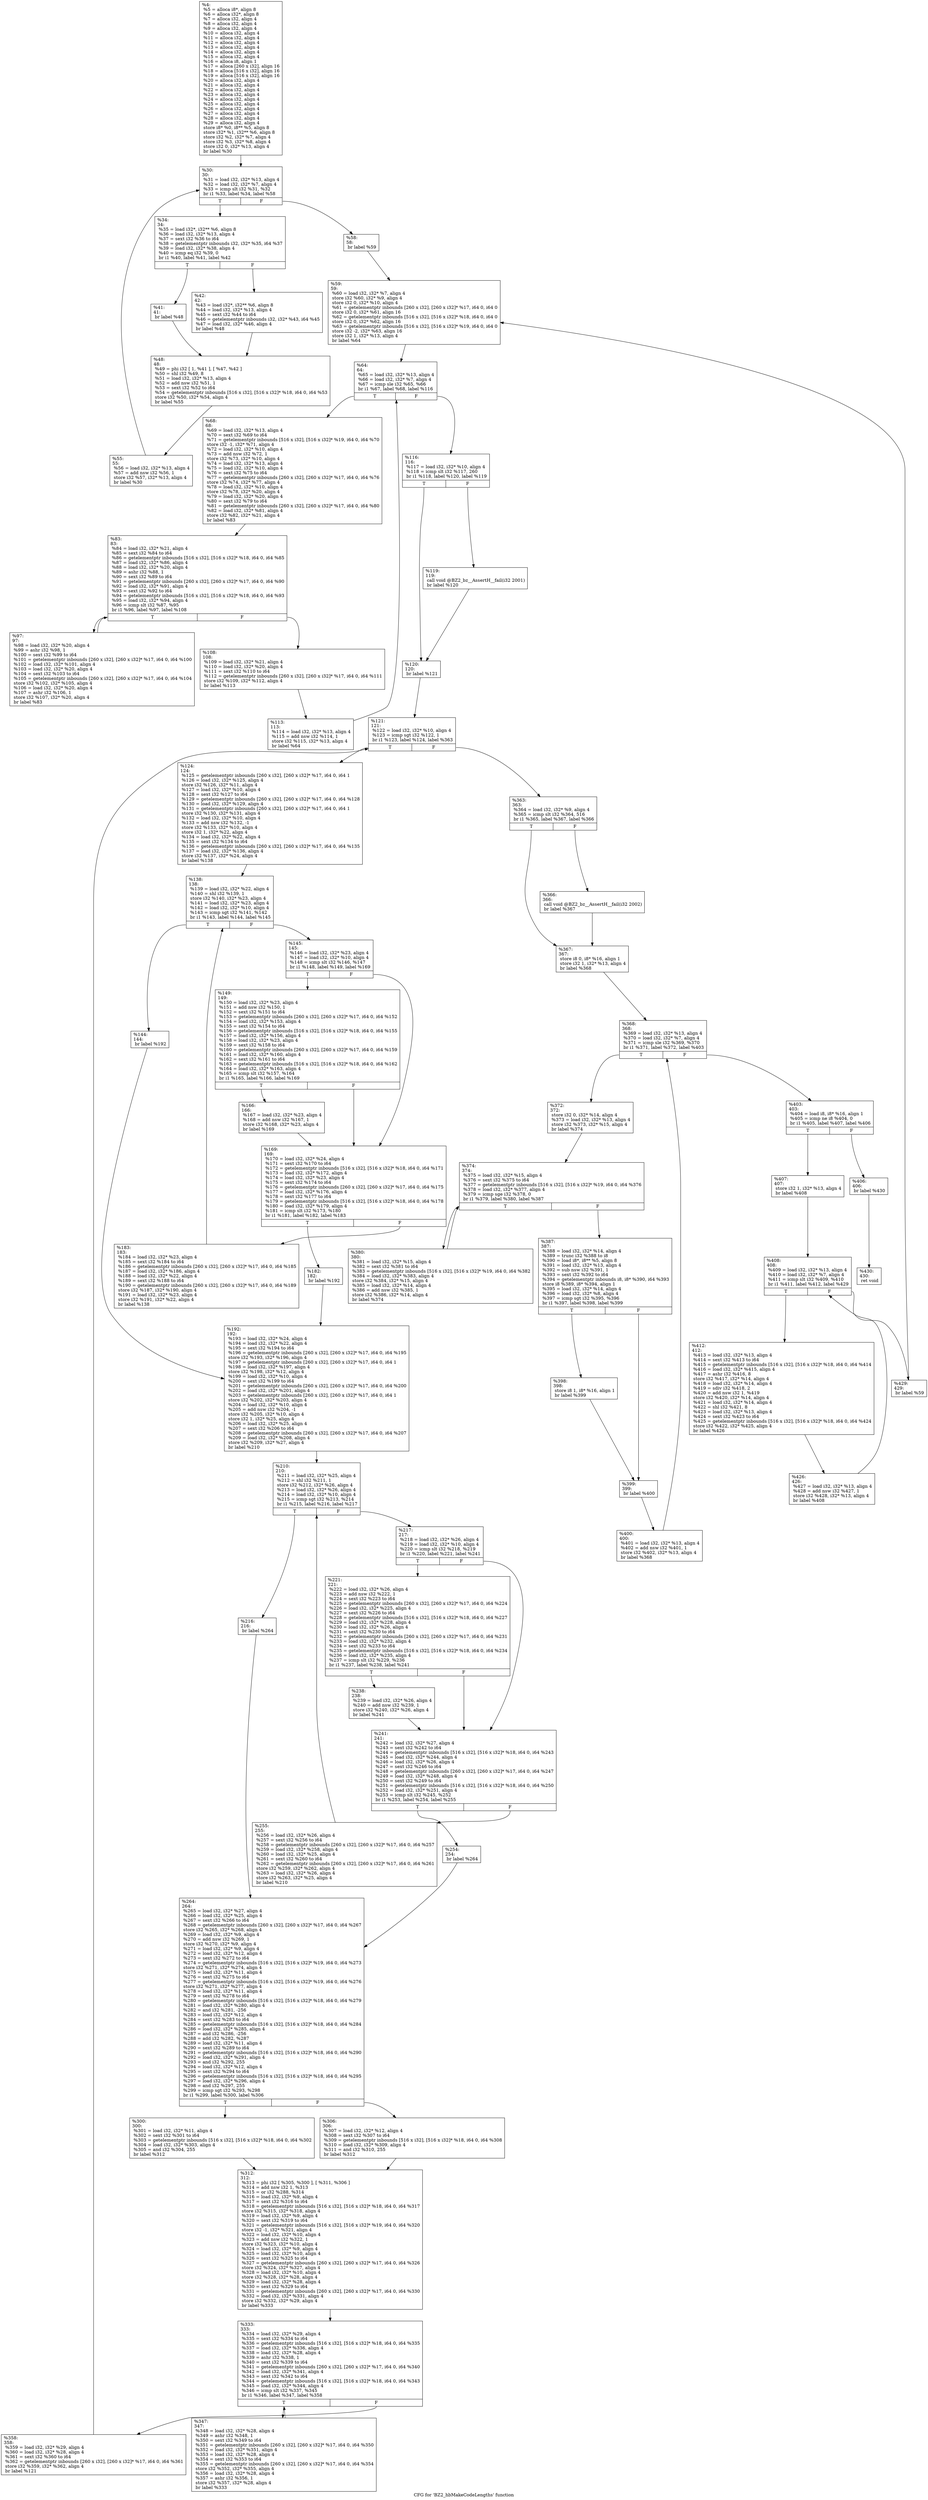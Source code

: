 digraph "CFG for 'BZ2_hbMakeCodeLengths' function" {
	label="CFG for 'BZ2_hbMakeCodeLengths' function";

	Node0xf8b0f0 [shape=record,label="{%4:\l  %5 = alloca i8*, align 8\l  %6 = alloca i32*, align 8\l  %7 = alloca i32, align 4\l  %8 = alloca i32, align 4\l  %9 = alloca i32, align 4\l  %10 = alloca i32, align 4\l  %11 = alloca i32, align 4\l  %12 = alloca i32, align 4\l  %13 = alloca i32, align 4\l  %14 = alloca i32, align 4\l  %15 = alloca i32, align 4\l  %16 = alloca i8, align 1\l  %17 = alloca [260 x i32], align 16\l  %18 = alloca [516 x i32], align 16\l  %19 = alloca [516 x i32], align 16\l  %20 = alloca i32, align 4\l  %21 = alloca i32, align 4\l  %22 = alloca i32, align 4\l  %23 = alloca i32, align 4\l  %24 = alloca i32, align 4\l  %25 = alloca i32, align 4\l  %26 = alloca i32, align 4\l  %27 = alloca i32, align 4\l  %28 = alloca i32, align 4\l  %29 = alloca i32, align 4\l  store i8* %0, i8** %5, align 8\l  store i32* %1, i32** %6, align 8\l  store i32 %2, i32* %7, align 4\l  store i32 %3, i32* %8, align 4\l  store i32 0, i32* %13, align 4\l  br label %30\l}"];
	Node0xf8b0f0 -> Node0xf8b140;
	Node0xf8b140 [shape=record,label="{%30:\l30:                                               \l  %31 = load i32, i32* %13, align 4\l  %32 = load i32, i32* %7, align 4\l  %33 = icmp slt i32 %31, %32\l  br i1 %33, label %34, label %58\l|{<s0>T|<s1>F}}"];
	Node0xf8b140:s0 -> Node0xf8bf90;
	Node0xf8b140:s1 -> Node0xf8bfe0;
	Node0xf8bf90 [shape=record,label="{%34:\l34:                                               \l  %35 = load i32*, i32** %6, align 8\l  %36 = load i32, i32* %13, align 4\l  %37 = sext i32 %36 to i64\l  %38 = getelementptr inbounds i32, i32* %35, i64 %37\l  %39 = load i32, i32* %38, align 4\l  %40 = icmp eq i32 %39, 0\l  br i1 %40, label %41, label %42\l|{<s0>T|<s1>F}}"];
	Node0xf8bf90:s0 -> Node0xf98560;
	Node0xf8bf90:s1 -> Node0xf985b0;
	Node0xf98560 [shape=record,label="{%41:\l41:                                               \l  br label %48\l}"];
	Node0xf98560 -> Node0xf98690;
	Node0xf985b0 [shape=record,label="{%42:\l42:                                               \l  %43 = load i32*, i32** %6, align 8\l  %44 = load i32, i32* %13, align 4\l  %45 = sext i32 %44 to i64\l  %46 = getelementptr inbounds i32, i32* %43, i64 %45\l  %47 = load i32, i32* %46, align 4\l  br label %48\l}"];
	Node0xf985b0 -> Node0xf98690;
	Node0xf98690 [shape=record,label="{%48:\l48:                                               \l  %49 = phi i32 [ 1, %41 ], [ %47, %42 ]\l  %50 = shl i32 %49, 8\l  %51 = load i32, i32* %13, align 4\l  %52 = add nsw i32 %51, 1\l  %53 = sext i32 %52 to i64\l  %54 = getelementptr inbounds [516 x i32], [516 x i32]* %18, i64 0, i64 %53\l  store i32 %50, i32* %54, align 4\l  br label %55\l}"];
	Node0xf98690 -> Node0xf98d00;
	Node0xf98d00 [shape=record,label="{%55:\l55:                                               \l  %56 = load i32, i32* %13, align 4\l  %57 = add nsw i32 %56, 1\l  store i32 %57, i32* %13, align 4\l  br label %30\l}"];
	Node0xf98d00 -> Node0xf8b140;
	Node0xf8bfe0 [shape=record,label="{%58:\l58:                                               \l  br label %59\l}"];
	Node0xf8bfe0 -> Node0xf98f60;
	Node0xf98f60 [shape=record,label="{%59:\l59:                                               \l  %60 = load i32, i32* %7, align 4\l  store i32 %60, i32* %9, align 4\l  store i32 0, i32* %10, align 4\l  %61 = getelementptr inbounds [260 x i32], [260 x i32]* %17, i64 0, i64 0\l  store i32 0, i32* %61, align 16\l  %62 = getelementptr inbounds [516 x i32], [516 x i32]* %18, i64 0, i64 0\l  store i32 0, i32* %62, align 16\l  %63 = getelementptr inbounds [516 x i32], [516 x i32]* %19, i64 0, i64 0\l  store i32 -2, i32* %63, align 16\l  store i32 1, i32* %13, align 4\l  br label %64\l}"];
	Node0xf98f60 -> Node0xf99550;
	Node0xf99550 [shape=record,label="{%64:\l64:                                               \l  %65 = load i32, i32* %13, align 4\l  %66 = load i32, i32* %7, align 4\l  %67 = icmp sle i32 %65, %66\l  br i1 %67, label %68, label %116\l|{<s0>T|<s1>F}}"];
	Node0xf99550:s0 -> Node0xf99730;
	Node0xf99550:s1 -> Node0xf99780;
	Node0xf99730 [shape=record,label="{%68:\l68:                                               \l  %69 = load i32, i32* %13, align 4\l  %70 = sext i32 %69 to i64\l  %71 = getelementptr inbounds [516 x i32], [516 x i32]* %19, i64 0, i64 %70\l  store i32 -1, i32* %71, align 4\l  %72 = load i32, i32* %10, align 4\l  %73 = add nsw i32 %72, 1\l  store i32 %73, i32* %10, align 4\l  %74 = load i32, i32* %13, align 4\l  %75 = load i32, i32* %10, align 4\l  %76 = sext i32 %75 to i64\l  %77 = getelementptr inbounds [260 x i32], [260 x i32]* %17, i64 0, i64 %76\l  store i32 %74, i32* %77, align 4\l  %78 = load i32, i32* %10, align 4\l  store i32 %78, i32* %20, align 4\l  %79 = load i32, i32* %20, align 4\l  %80 = sext i32 %79 to i64\l  %81 = getelementptr inbounds [260 x i32], [260 x i32]* %17, i64 0, i64 %80\l  %82 = load i32, i32* %81, align 4\l  store i32 %82, i32* %21, align 4\l  br label %83\l}"];
	Node0xf99730 -> Node0xf9a0f0;
	Node0xf9a0f0 [shape=record,label="{%83:\l83:                                               \l  %84 = load i32, i32* %21, align 4\l  %85 = sext i32 %84 to i64\l  %86 = getelementptr inbounds [516 x i32], [516 x i32]* %18, i64 0, i64 %85\l  %87 = load i32, i32* %86, align 4\l  %88 = load i32, i32* %20, align 4\l  %89 = ashr i32 %88, 1\l  %90 = sext i32 %89 to i64\l  %91 = getelementptr inbounds [260 x i32], [260 x i32]* %17, i64 0, i64 %90\l  %92 = load i32, i32* %91, align 4\l  %93 = sext i32 %92 to i64\l  %94 = getelementptr inbounds [516 x i32], [516 x i32]* %18, i64 0, i64 %93\l  %95 = load i32, i32* %94, align 4\l  %96 = icmp slt i32 %87, %95\l  br i1 %96, label %97, label %108\l|{<s0>T|<s1>F}}"];
	Node0xf9a0f0:s0 -> Node0xf9a760;
	Node0xf9a0f0:s1 -> Node0xf9a7b0;
	Node0xf9a760 [shape=record,label="{%97:\l97:                                               \l  %98 = load i32, i32* %20, align 4\l  %99 = ashr i32 %98, 1\l  %100 = sext i32 %99 to i64\l  %101 = getelementptr inbounds [260 x i32], [260 x i32]* %17, i64 0, i64 %100\l  %102 = load i32, i32* %101, align 4\l  %103 = load i32, i32* %20, align 4\l  %104 = sext i32 %103 to i64\l  %105 = getelementptr inbounds [260 x i32], [260 x i32]* %17, i64 0, i64 %104\l  store i32 %102, i32* %105, align 4\l  %106 = load i32, i32* %20, align 4\l  %107 = ashr i32 %106, 1\l  store i32 %107, i32* %20, align 4\l  br label %83\l}"];
	Node0xf9a760 -> Node0xf9a0f0;
	Node0xf9a7b0 [shape=record,label="{%108:\l108:                                              \l  %109 = load i32, i32* %21, align 4\l  %110 = load i32, i32* %20, align 4\l  %111 = sext i32 %110 to i64\l  %112 = getelementptr inbounds [260 x i32], [260 x i32]* %17, i64 0, i64 %111\l  store i32 %109, i32* %112, align 4\l  br label %113\l}"];
	Node0xf9a7b0 -> Node0xf9b090;
	Node0xf9b090 [shape=record,label="{%113:\l113:                                              \l  %114 = load i32, i32* %13, align 4\l  %115 = add nsw i32 %114, 1\l  store i32 %115, i32* %13, align 4\l  br label %64\l}"];
	Node0xf9b090 -> Node0xf99550;
	Node0xf99780 [shape=record,label="{%116:\l116:                                              \l  %117 = load i32, i32* %10, align 4\l  %118 = icmp slt i32 %117, 260\l  br i1 %118, label %120, label %119\l|{<s0>T|<s1>F}}"];
	Node0xf99780:s0 -> Node0xf9b3c0;
	Node0xf99780:s1 -> Node0xf9b410;
	Node0xf9b410 [shape=record,label="{%119:\l119:                                              \l  call void @BZ2_bz__AssertH__fail(i32 2001)\l  br label %120\l}"];
	Node0xf9b410 -> Node0xf9b3c0;
	Node0xf9b3c0 [shape=record,label="{%120:\l120:                                              \l  br label %121\l}"];
	Node0xf9b3c0 -> Node0xf9b6b0;
	Node0xf9b6b0 [shape=record,label="{%121:\l121:                                              \l  %122 = load i32, i32* %10, align 4\l  %123 = icmp sgt i32 %122, 1\l  br i1 %123, label %124, label %363\l|{<s0>T|<s1>F}}"];
	Node0xf9b6b0:s0 -> Node0xf9b830;
	Node0xf9b6b0:s1 -> Node0xf9b880;
	Node0xf9b830 [shape=record,label="{%124:\l124:                                              \l  %125 = getelementptr inbounds [260 x i32], [260 x i32]* %17, i64 0, i64 1\l  %126 = load i32, i32* %125, align 4\l  store i32 %126, i32* %11, align 4\l  %127 = load i32, i32* %10, align 4\l  %128 = sext i32 %127 to i64\l  %129 = getelementptr inbounds [260 x i32], [260 x i32]* %17, i64 0, i64 %128\l  %130 = load i32, i32* %129, align 4\l  %131 = getelementptr inbounds [260 x i32], [260 x i32]* %17, i64 0, i64 1\l  store i32 %130, i32* %131, align 4\l  %132 = load i32, i32* %10, align 4\l  %133 = add nsw i32 %132, -1\l  store i32 %133, i32* %10, align 4\l  store i32 1, i32* %22, align 4\l  %134 = load i32, i32* %22, align 4\l  %135 = sext i32 %134 to i64\l  %136 = getelementptr inbounds [260 x i32], [260 x i32]* %17, i64 0, i64 %135\l  %137 = load i32, i32* %136, align 4\l  store i32 %137, i32* %24, align 4\l  br label %138\l}"];
	Node0xf9b830 -> Node0xf9c9e0;
	Node0xf9c9e0 [shape=record,label="{%138:\l138:                                              \l  %139 = load i32, i32* %22, align 4\l  %140 = shl i32 %139, 1\l  store i32 %140, i32* %23, align 4\l  %141 = load i32, i32* %23, align 4\l  %142 = load i32, i32* %10, align 4\l  %143 = icmp sgt i32 %141, %142\l  br i1 %143, label %144, label %145\l|{<s0>T|<s1>F}}"];
	Node0xf9c9e0:s0 -> Node0xf9cd10;
	Node0xf9c9e0:s1 -> Node0xf9cd60;
	Node0xf9cd10 [shape=record,label="{%144:\l144:                                              \l  br label %192\l}"];
	Node0xf9cd10 -> Node0xf9ce40;
	Node0xf9cd60 [shape=record,label="{%145:\l145:                                              \l  %146 = load i32, i32* %23, align 4\l  %147 = load i32, i32* %10, align 4\l  %148 = icmp slt i32 %146, %147\l  br i1 %148, label %149, label %169\l|{<s0>T|<s1>F}}"];
	Node0xf9cd60:s0 -> Node0xf9d020;
	Node0xf9cd60:s1 -> Node0xf9d070;
	Node0xf9d020 [shape=record,label="{%149:\l149:                                              \l  %150 = load i32, i32* %23, align 4\l  %151 = add nsw i32 %150, 1\l  %152 = sext i32 %151 to i64\l  %153 = getelementptr inbounds [260 x i32], [260 x i32]* %17, i64 0, i64 %152\l  %154 = load i32, i32* %153, align 4\l  %155 = sext i32 %154 to i64\l  %156 = getelementptr inbounds [516 x i32], [516 x i32]* %18, i64 0, i64 %155\l  %157 = load i32, i32* %156, align 4\l  %158 = load i32, i32* %23, align 4\l  %159 = sext i32 %158 to i64\l  %160 = getelementptr inbounds [260 x i32], [260 x i32]* %17, i64 0, i64 %159\l  %161 = load i32, i32* %160, align 4\l  %162 = sext i32 %161 to i64\l  %163 = getelementptr inbounds [516 x i32], [516 x i32]* %18, i64 0, i64 %162\l  %164 = load i32, i32* %163, align 4\l  %165 = icmp slt i32 %157, %164\l  br i1 %165, label %166, label %169\l|{<s0>T|<s1>F}}"];
	Node0xf9d020:s0 -> Node0xf9d870;
	Node0xf9d020:s1 -> Node0xf9d070;
	Node0xf9d870 [shape=record,label="{%166:\l166:                                              \l  %167 = load i32, i32* %23, align 4\l  %168 = add nsw i32 %167, 1\l  store i32 %168, i32* %23, align 4\l  br label %169\l}"];
	Node0xf9d870 -> Node0xf9d070;
	Node0xf9d070 [shape=record,label="{%169:\l169:                                              \l  %170 = load i32, i32* %24, align 4\l  %171 = sext i32 %170 to i64\l  %172 = getelementptr inbounds [516 x i32], [516 x i32]* %18, i64 0, i64 %171\l  %173 = load i32, i32* %172, align 4\l  %174 = load i32, i32* %23, align 4\l  %175 = sext i32 %174 to i64\l  %176 = getelementptr inbounds [260 x i32], [260 x i32]* %17, i64 0, i64 %175\l  %177 = load i32, i32* %176, align 4\l  %178 = sext i32 %177 to i64\l  %179 = getelementptr inbounds [516 x i32], [516 x i32]* %18, i64 0, i64 %178\l  %180 = load i32, i32* %179, align 4\l  %181 = icmp slt i32 %173, %180\l  br i1 %181, label %182, label %183\l|{<s0>T|<s1>F}}"];
	Node0xf9d070:s0 -> Node0xf9e050;
	Node0xf9d070:s1 -> Node0xf9e0a0;
	Node0xf9e050 [shape=record,label="{%182:\l182:                                              \l  br label %192\l}"];
	Node0xf9e050 -> Node0xf9ce40;
	Node0xf9e0a0 [shape=record,label="{%183:\l183:                                              \l  %184 = load i32, i32* %23, align 4\l  %185 = sext i32 %184 to i64\l  %186 = getelementptr inbounds [260 x i32], [260 x i32]* %17, i64 0, i64 %185\l  %187 = load i32, i32* %186, align 4\l  %188 = load i32, i32* %22, align 4\l  %189 = sext i32 %188 to i64\l  %190 = getelementptr inbounds [260 x i32], [260 x i32]* %17, i64 0, i64 %189\l  store i32 %187, i32* %190, align 4\l  %191 = load i32, i32* %23, align 4\l  store i32 %191, i32* %22, align 4\l  br label %138\l}"];
	Node0xf9e0a0 -> Node0xf9c9e0;
	Node0xf9ce40 [shape=record,label="{%192:\l192:                                              \l  %193 = load i32, i32* %24, align 4\l  %194 = load i32, i32* %22, align 4\l  %195 = sext i32 %194 to i64\l  %196 = getelementptr inbounds [260 x i32], [260 x i32]* %17, i64 0, i64 %195\l  store i32 %193, i32* %196, align 4\l  %197 = getelementptr inbounds [260 x i32], [260 x i32]* %17, i64 0, i64 1\l  %198 = load i32, i32* %197, align 4\l  store i32 %198, i32* %12, align 4\l  %199 = load i32, i32* %10, align 4\l  %200 = sext i32 %199 to i64\l  %201 = getelementptr inbounds [260 x i32], [260 x i32]* %17, i64 0, i64 %200\l  %202 = load i32, i32* %201, align 4\l  %203 = getelementptr inbounds [260 x i32], [260 x i32]* %17, i64 0, i64 1\l  store i32 %202, i32* %203, align 4\l  %204 = load i32, i32* %10, align 4\l  %205 = add nsw i32 %204, -1\l  store i32 %205, i32* %10, align 4\l  store i32 1, i32* %25, align 4\l  %206 = load i32, i32* %25, align 4\l  %207 = sext i32 %206 to i64\l  %208 = getelementptr inbounds [260 x i32], [260 x i32]* %17, i64 0, i64 %207\l  %209 = load i32, i32* %208, align 4\l  store i32 %209, i32* %27, align 4\l  br label %210\l}"];
	Node0xf9ce40 -> Node0xf9f170;
	Node0xf9f170 [shape=record,label="{%210:\l210:                                              \l  %211 = load i32, i32* %25, align 4\l  %212 = shl i32 %211, 1\l  store i32 %212, i32* %26, align 4\l  %213 = load i32, i32* %26, align 4\l  %214 = load i32, i32* %10, align 4\l  %215 = icmp sgt i32 %213, %214\l  br i1 %215, label %216, label %217\l|{<s0>T|<s1>F}}"];
	Node0xf9f170:s0 -> Node0xf9f4a0;
	Node0xf9f170:s1 -> Node0xf9f4f0;
	Node0xf9f4a0 [shape=record,label="{%216:\l216:                                              \l  br label %264\l}"];
	Node0xf9f4a0 -> Node0xf9f5d0;
	Node0xf9f4f0 [shape=record,label="{%217:\l217:                                              \l  %218 = load i32, i32* %26, align 4\l  %219 = load i32, i32* %10, align 4\l  %220 = icmp slt i32 %218, %219\l  br i1 %220, label %221, label %241\l|{<s0>T|<s1>F}}"];
	Node0xf9f4f0:s0 -> Node0xf9f7b0;
	Node0xf9f4f0:s1 -> Node0xf9f800;
	Node0xf9f7b0 [shape=record,label="{%221:\l221:                                              \l  %222 = load i32, i32* %26, align 4\l  %223 = add nsw i32 %222, 1\l  %224 = sext i32 %223 to i64\l  %225 = getelementptr inbounds [260 x i32], [260 x i32]* %17, i64 0, i64 %224\l  %226 = load i32, i32* %225, align 4\l  %227 = sext i32 %226 to i64\l  %228 = getelementptr inbounds [516 x i32], [516 x i32]* %18, i64 0, i64 %227\l  %229 = load i32, i32* %228, align 4\l  %230 = load i32, i32* %26, align 4\l  %231 = sext i32 %230 to i64\l  %232 = getelementptr inbounds [260 x i32], [260 x i32]* %17, i64 0, i64 %231\l  %233 = load i32, i32* %232, align 4\l  %234 = sext i32 %233 to i64\l  %235 = getelementptr inbounds [516 x i32], [516 x i32]* %18, i64 0, i64 %234\l  %236 = load i32, i32* %235, align 4\l  %237 = icmp slt i32 %229, %236\l  br i1 %237, label %238, label %241\l|{<s0>T|<s1>F}}"];
	Node0xf9f7b0:s0 -> Node0xfa0000;
	Node0xf9f7b0:s1 -> Node0xf9f800;
	Node0xfa0000 [shape=record,label="{%238:\l238:                                              \l  %239 = load i32, i32* %26, align 4\l  %240 = add nsw i32 %239, 1\l  store i32 %240, i32* %26, align 4\l  br label %241\l}"];
	Node0xfa0000 -> Node0xf9f800;
	Node0xf9f800 [shape=record,label="{%241:\l241:                                              \l  %242 = load i32, i32* %27, align 4\l  %243 = sext i32 %242 to i64\l  %244 = getelementptr inbounds [516 x i32], [516 x i32]* %18, i64 0, i64 %243\l  %245 = load i32, i32* %244, align 4\l  %246 = load i32, i32* %26, align 4\l  %247 = sext i32 %246 to i64\l  %248 = getelementptr inbounds [260 x i32], [260 x i32]* %17, i64 0, i64 %247\l  %249 = load i32, i32* %248, align 4\l  %250 = sext i32 %249 to i64\l  %251 = getelementptr inbounds [516 x i32], [516 x i32]* %18, i64 0, i64 %250\l  %252 = load i32, i32* %251, align 4\l  %253 = icmp slt i32 %245, %252\l  br i1 %253, label %254, label %255\l|{<s0>T|<s1>F}}"];
	Node0xf9f800:s0 -> Node0xfa07e0;
	Node0xf9f800:s1 -> Node0xfa0830;
	Node0xfa07e0 [shape=record,label="{%254:\l254:                                              \l  br label %264\l}"];
	Node0xfa07e0 -> Node0xf9f5d0;
	Node0xfa0830 [shape=record,label="{%255:\l255:                                              \l  %256 = load i32, i32* %26, align 4\l  %257 = sext i32 %256 to i64\l  %258 = getelementptr inbounds [260 x i32], [260 x i32]* %17, i64 0, i64 %257\l  %259 = load i32, i32* %258, align 4\l  %260 = load i32, i32* %25, align 4\l  %261 = sext i32 %260 to i64\l  %262 = getelementptr inbounds [260 x i32], [260 x i32]* %17, i64 0, i64 %261\l  store i32 %259, i32* %262, align 4\l  %263 = load i32, i32* %26, align 4\l  store i32 %263, i32* %25, align 4\l  br label %210\l}"];
	Node0xfa0830 -> Node0xf9f170;
	Node0xf9f5d0 [shape=record,label="{%264:\l264:                                              \l  %265 = load i32, i32* %27, align 4\l  %266 = load i32, i32* %25, align 4\l  %267 = sext i32 %266 to i64\l  %268 = getelementptr inbounds [260 x i32], [260 x i32]* %17, i64 0, i64 %267\l  store i32 %265, i32* %268, align 4\l  %269 = load i32, i32* %9, align 4\l  %270 = add nsw i32 %269, 1\l  store i32 %270, i32* %9, align 4\l  %271 = load i32, i32* %9, align 4\l  %272 = load i32, i32* %12, align 4\l  %273 = sext i32 %272 to i64\l  %274 = getelementptr inbounds [516 x i32], [516 x i32]* %19, i64 0, i64 %273\l  store i32 %271, i32* %274, align 4\l  %275 = load i32, i32* %11, align 4\l  %276 = sext i32 %275 to i64\l  %277 = getelementptr inbounds [516 x i32], [516 x i32]* %19, i64 0, i64 %276\l  store i32 %271, i32* %277, align 4\l  %278 = load i32, i32* %11, align 4\l  %279 = sext i32 %278 to i64\l  %280 = getelementptr inbounds [516 x i32], [516 x i32]* %18, i64 0, i64 %279\l  %281 = load i32, i32* %280, align 4\l  %282 = and i32 %281, -256\l  %283 = load i32, i32* %12, align 4\l  %284 = sext i32 %283 to i64\l  %285 = getelementptr inbounds [516 x i32], [516 x i32]* %18, i64 0, i64 %284\l  %286 = load i32, i32* %285, align 4\l  %287 = and i32 %286, -256\l  %288 = add i32 %282, %287\l  %289 = load i32, i32* %11, align 4\l  %290 = sext i32 %289 to i64\l  %291 = getelementptr inbounds [516 x i32], [516 x i32]* %18, i64 0, i64 %290\l  %292 = load i32, i32* %291, align 4\l  %293 = and i32 %292, 255\l  %294 = load i32, i32* %12, align 4\l  %295 = sext i32 %294 to i64\l  %296 = getelementptr inbounds [516 x i32], [516 x i32]* %18, i64 0, i64 %295\l  %297 = load i32, i32* %296, align 4\l  %298 = and i32 %297, 255\l  %299 = icmp sgt i32 %293, %298\l  br i1 %299, label %300, label %306\l|{<s0>T|<s1>F}}"];
	Node0xf9f5d0:s0 -> Node0xfa27a0;
	Node0xf9f5d0:s1 -> Node0xfa27f0;
	Node0xfa27a0 [shape=record,label="{%300:\l300:                                              \l  %301 = load i32, i32* %11, align 4\l  %302 = sext i32 %301 to i64\l  %303 = getelementptr inbounds [516 x i32], [516 x i32]* %18, i64 0, i64 %302\l  %304 = load i32, i32* %303, align 4\l  %305 = and i32 %304, 255\l  br label %312\l}"];
	Node0xfa27a0 -> Node0xfa2b00;
	Node0xfa27f0 [shape=record,label="{%306:\l306:                                              \l  %307 = load i32, i32* %12, align 4\l  %308 = sext i32 %307 to i64\l  %309 = getelementptr inbounds [516 x i32], [516 x i32]* %18, i64 0, i64 %308\l  %310 = load i32, i32* %309, align 4\l  %311 = and i32 %310, 255\l  br label %312\l}"];
	Node0xfa27f0 -> Node0xfa2b00;
	Node0xfa2b00 [shape=record,label="{%312:\l312:                                              \l  %313 = phi i32 [ %305, %300 ], [ %311, %306 ]\l  %314 = add nsw i32 1, %313\l  %315 = or i32 %288, %314\l  %316 = load i32, i32* %9, align 4\l  %317 = sext i32 %316 to i64\l  %318 = getelementptr inbounds [516 x i32], [516 x i32]* %18, i64 0, i64 %317\l  store i32 %315, i32* %318, align 4\l  %319 = load i32, i32* %9, align 4\l  %320 = sext i32 %319 to i64\l  %321 = getelementptr inbounds [516 x i32], [516 x i32]* %19, i64 0, i64 %320\l  store i32 -1, i32* %321, align 4\l  %322 = load i32, i32* %10, align 4\l  %323 = add nsw i32 %322, 1\l  store i32 %323, i32* %10, align 4\l  %324 = load i32, i32* %9, align 4\l  %325 = load i32, i32* %10, align 4\l  %326 = sext i32 %325 to i64\l  %327 = getelementptr inbounds [260 x i32], [260 x i32]* %17, i64 0, i64 %326\l  store i32 %324, i32* %327, align 4\l  %328 = load i32, i32* %10, align 4\l  store i32 %328, i32* %28, align 4\l  %329 = load i32, i32* %28, align 4\l  %330 = sext i32 %329 to i64\l  %331 = getelementptr inbounds [260 x i32], [260 x i32]* %17, i64 0, i64 %330\l  %332 = load i32, i32* %331, align 4\l  store i32 %332, i32* %29, align 4\l  br label %333\l}"];
	Node0xfa2b00 -> Node0xfa3a30;
	Node0xfa3a30 [shape=record,label="{%333:\l333:                                              \l  %334 = load i32, i32* %29, align 4\l  %335 = sext i32 %334 to i64\l  %336 = getelementptr inbounds [516 x i32], [516 x i32]* %18, i64 0, i64 %335\l  %337 = load i32, i32* %336, align 4\l  %338 = load i32, i32* %28, align 4\l  %339 = ashr i32 %338, 1\l  %340 = sext i32 %339 to i64\l  %341 = getelementptr inbounds [260 x i32], [260 x i32]* %17, i64 0, i64 %340\l  %342 = load i32, i32* %341, align 4\l  %343 = sext i32 %342 to i64\l  %344 = getelementptr inbounds [516 x i32], [516 x i32]* %18, i64 0, i64 %343\l  %345 = load i32, i32* %344, align 4\l  %346 = icmp slt i32 %337, %345\l  br i1 %346, label %347, label %358\l|{<s0>T|<s1>F}}"];
	Node0xfa3a30:s0 -> Node0xfa40a0;
	Node0xfa3a30:s1 -> Node0xfa40f0;
	Node0xfa40a0 [shape=record,label="{%347:\l347:                                              \l  %348 = load i32, i32* %28, align 4\l  %349 = ashr i32 %348, 1\l  %350 = sext i32 %349 to i64\l  %351 = getelementptr inbounds [260 x i32], [260 x i32]* %17, i64 0, i64 %350\l  %352 = load i32, i32* %351, align 4\l  %353 = load i32, i32* %28, align 4\l  %354 = sext i32 %353 to i64\l  %355 = getelementptr inbounds [260 x i32], [260 x i32]* %17, i64 0, i64 %354\l  store i32 %352, i32* %355, align 4\l  %356 = load i32, i32* %28, align 4\l  %357 = ashr i32 %356, 1\l  store i32 %357, i32* %28, align 4\l  br label %333\l}"];
	Node0xfa40a0 -> Node0xfa3a30;
	Node0xfa40f0 [shape=record,label="{%358:\l358:                                              \l  %359 = load i32, i32* %29, align 4\l  %360 = load i32, i32* %28, align 4\l  %361 = sext i32 %360 to i64\l  %362 = getelementptr inbounds [260 x i32], [260 x i32]* %17, i64 0, i64 %361\l  store i32 %359, i32* %362, align 4\l  br label %121\l}"];
	Node0xfa40f0 -> Node0xf9b6b0;
	Node0xf9b880 [shape=record,label="{%363:\l363:                                              \l  %364 = load i32, i32* %9, align 4\l  %365 = icmp slt i32 %364, 516\l  br i1 %365, label %367, label %366\l|{<s0>T|<s1>F}}"];
	Node0xf9b880:s0 -> Node0xfa4b00;
	Node0xf9b880:s1 -> Node0xfa4b50;
	Node0xfa4b50 [shape=record,label="{%366:\l366:                                              \l  call void @BZ2_bz__AssertH__fail(i32 2002)\l  br label %367\l}"];
	Node0xfa4b50 -> Node0xfa4b00;
	Node0xfa4b00 [shape=record,label="{%367:\l367:                                              \l  store i8 0, i8* %16, align 1\l  store i32 1, i32* %13, align 4\l  br label %368\l}"];
	Node0xfa4b00 -> Node0xfa4ef0;
	Node0xfa4ef0 [shape=record,label="{%368:\l368:                                              \l  %369 = load i32, i32* %13, align 4\l  %370 = load i32, i32* %7, align 4\l  %371 = icmp sle i32 %369, %370\l  br i1 %371, label %372, label %403\l|{<s0>T|<s1>F}}"];
	Node0xfa4ef0:s0 -> Node0xfa50d0;
	Node0xfa4ef0:s1 -> Node0xfa5120;
	Node0xfa50d0 [shape=record,label="{%372:\l372:                                              \l  store i32 0, i32* %14, align 4\l  %373 = load i32, i32* %13, align 4\l  store i32 %373, i32* %15, align 4\l  br label %374\l}"];
	Node0xfa50d0 -> Node0xfa5360;
	Node0xfa5360 [shape=record,label="{%374:\l374:                                              \l  %375 = load i32, i32* %15, align 4\l  %376 = sext i32 %375 to i64\l  %377 = getelementptr inbounds [516 x i32], [516 x i32]* %19, i64 0, i64 %376\l  %378 = load i32, i32* %377, align 4\l  %379 = icmp sge i32 %378, 0\l  br i1 %379, label %380, label %387\l|{<s0>T|<s1>F}}"];
	Node0xfa5360:s0 -> Node0xfa5640;
	Node0xfa5360:s1 -> Node0xfa5690;
	Node0xfa5640 [shape=record,label="{%380:\l380:                                              \l  %381 = load i32, i32* %15, align 4\l  %382 = sext i32 %381 to i64\l  %383 = getelementptr inbounds [516 x i32], [516 x i32]* %19, i64 0, i64 %382\l  %384 = load i32, i32* %383, align 4\l  store i32 %384, i32* %15, align 4\l  %385 = load i32, i32* %14, align 4\l  %386 = add nsw i32 %385, 1\l  store i32 %386, i32* %14, align 4\l  br label %374\l}"];
	Node0xfa5640 -> Node0xfa5360;
	Node0xfa5690 [shape=record,label="{%387:\l387:                                              \l  %388 = load i32, i32* %14, align 4\l  %389 = trunc i32 %388 to i8\l  %390 = load i8*, i8** %5, align 8\l  %391 = load i32, i32* %13, align 4\l  %392 = sub nsw i32 %391, 1\l  %393 = sext i32 %392 to i64\l  %394 = getelementptr inbounds i8, i8* %390, i64 %393\l  store i8 %389, i8* %394, align 1\l  %395 = load i32, i32* %14, align 4\l  %396 = load i32, i32* %8, align 4\l  %397 = icmp sgt i32 %395, %396\l  br i1 %397, label %398, label %399\l|{<s0>T|<s1>F}}"];
	Node0xfa5690:s0 -> Node0xfa5fe0;
	Node0xfa5690:s1 -> Node0xfa6030;
	Node0xfa5fe0 [shape=record,label="{%398:\l398:                                              \l  store i8 1, i8* %16, align 1\l  br label %399\l}"];
	Node0xfa5fe0 -> Node0xfa6030;
	Node0xfa6030 [shape=record,label="{%399:\l399:                                              \l  br label %400\l}"];
	Node0xfa6030 -> Node0xfa61f0;
	Node0xfa61f0 [shape=record,label="{%400:\l400:                                              \l  %401 = load i32, i32* %13, align 4\l  %402 = add nsw i32 %401, 1\l  store i32 %402, i32* %13, align 4\l  br label %368\l}"];
	Node0xfa61f0 -> Node0xfa4ef0;
	Node0xfa5120 [shape=record,label="{%403:\l403:                                              \l  %404 = load i8, i8* %16, align 1\l  %405 = icmp ne i8 %404, 0\l  br i1 %405, label %407, label %406\l|{<s0>T|<s1>F}}"];
	Node0xfa5120:s0 -> Node0xfa6520;
	Node0xfa5120:s1 -> Node0xfa6570;
	Node0xfa6570 [shape=record,label="{%406:\l406:                                              \l  br label %430\l}"];
	Node0xfa6570 -> Node0xfa6650;
	Node0xfa6520 [shape=record,label="{%407:\l407:                                              \l  store i32 1, i32* %13, align 4\l  br label %408\l}"];
	Node0xfa6520 -> Node0xfa6780;
	Node0xfa6780 [shape=record,label="{%408:\l408:                                              \l  %409 = load i32, i32* %13, align 4\l  %410 = load i32, i32* %7, align 4\l  %411 = icmp slt i32 %409, %410\l  br i1 %411, label %412, label %429\l|{<s0>T|<s1>F}}"];
	Node0xfa6780:s0 -> Node0xfa6960;
	Node0xfa6780:s1 -> Node0xfa69b0;
	Node0xfa6960 [shape=record,label="{%412:\l412:                                              \l  %413 = load i32, i32* %13, align 4\l  %414 = sext i32 %413 to i64\l  %415 = getelementptr inbounds [516 x i32], [516 x i32]* %18, i64 0, i64 %414\l  %416 = load i32, i32* %415, align 4\l  %417 = ashr i32 %416, 8\l  store i32 %417, i32* %14, align 4\l  %418 = load i32, i32* %14, align 4\l  %419 = sdiv i32 %418, 2\l  %420 = add nsw i32 1, %419\l  store i32 %420, i32* %14, align 4\l  %421 = load i32, i32* %14, align 4\l  %422 = shl i32 %421, 8\l  %423 = load i32, i32* %13, align 4\l  %424 = sext i32 %423 to i64\l  %425 = getelementptr inbounds [516 x i32], [516 x i32]* %18, i64 0, i64 %424\l  store i32 %422, i32* %425, align 4\l  br label %426\l}"];
	Node0xfa6960 -> Node0xfa71b0;
	Node0xfa71b0 [shape=record,label="{%426:\l426:                                              \l  %427 = load i32, i32* %13, align 4\l  %428 = add nsw i32 %427, 1\l  store i32 %428, i32* %13, align 4\l  br label %408\l}"];
	Node0xfa71b0 -> Node0xfa6780;
	Node0xfa69b0 [shape=record,label="{%429:\l429:                                              \l  br label %59\l}"];
	Node0xfa69b0 -> Node0xf98f60;
	Node0xfa6650 [shape=record,label="{%430:\l430:                                              \l  ret void\l}"];
}
